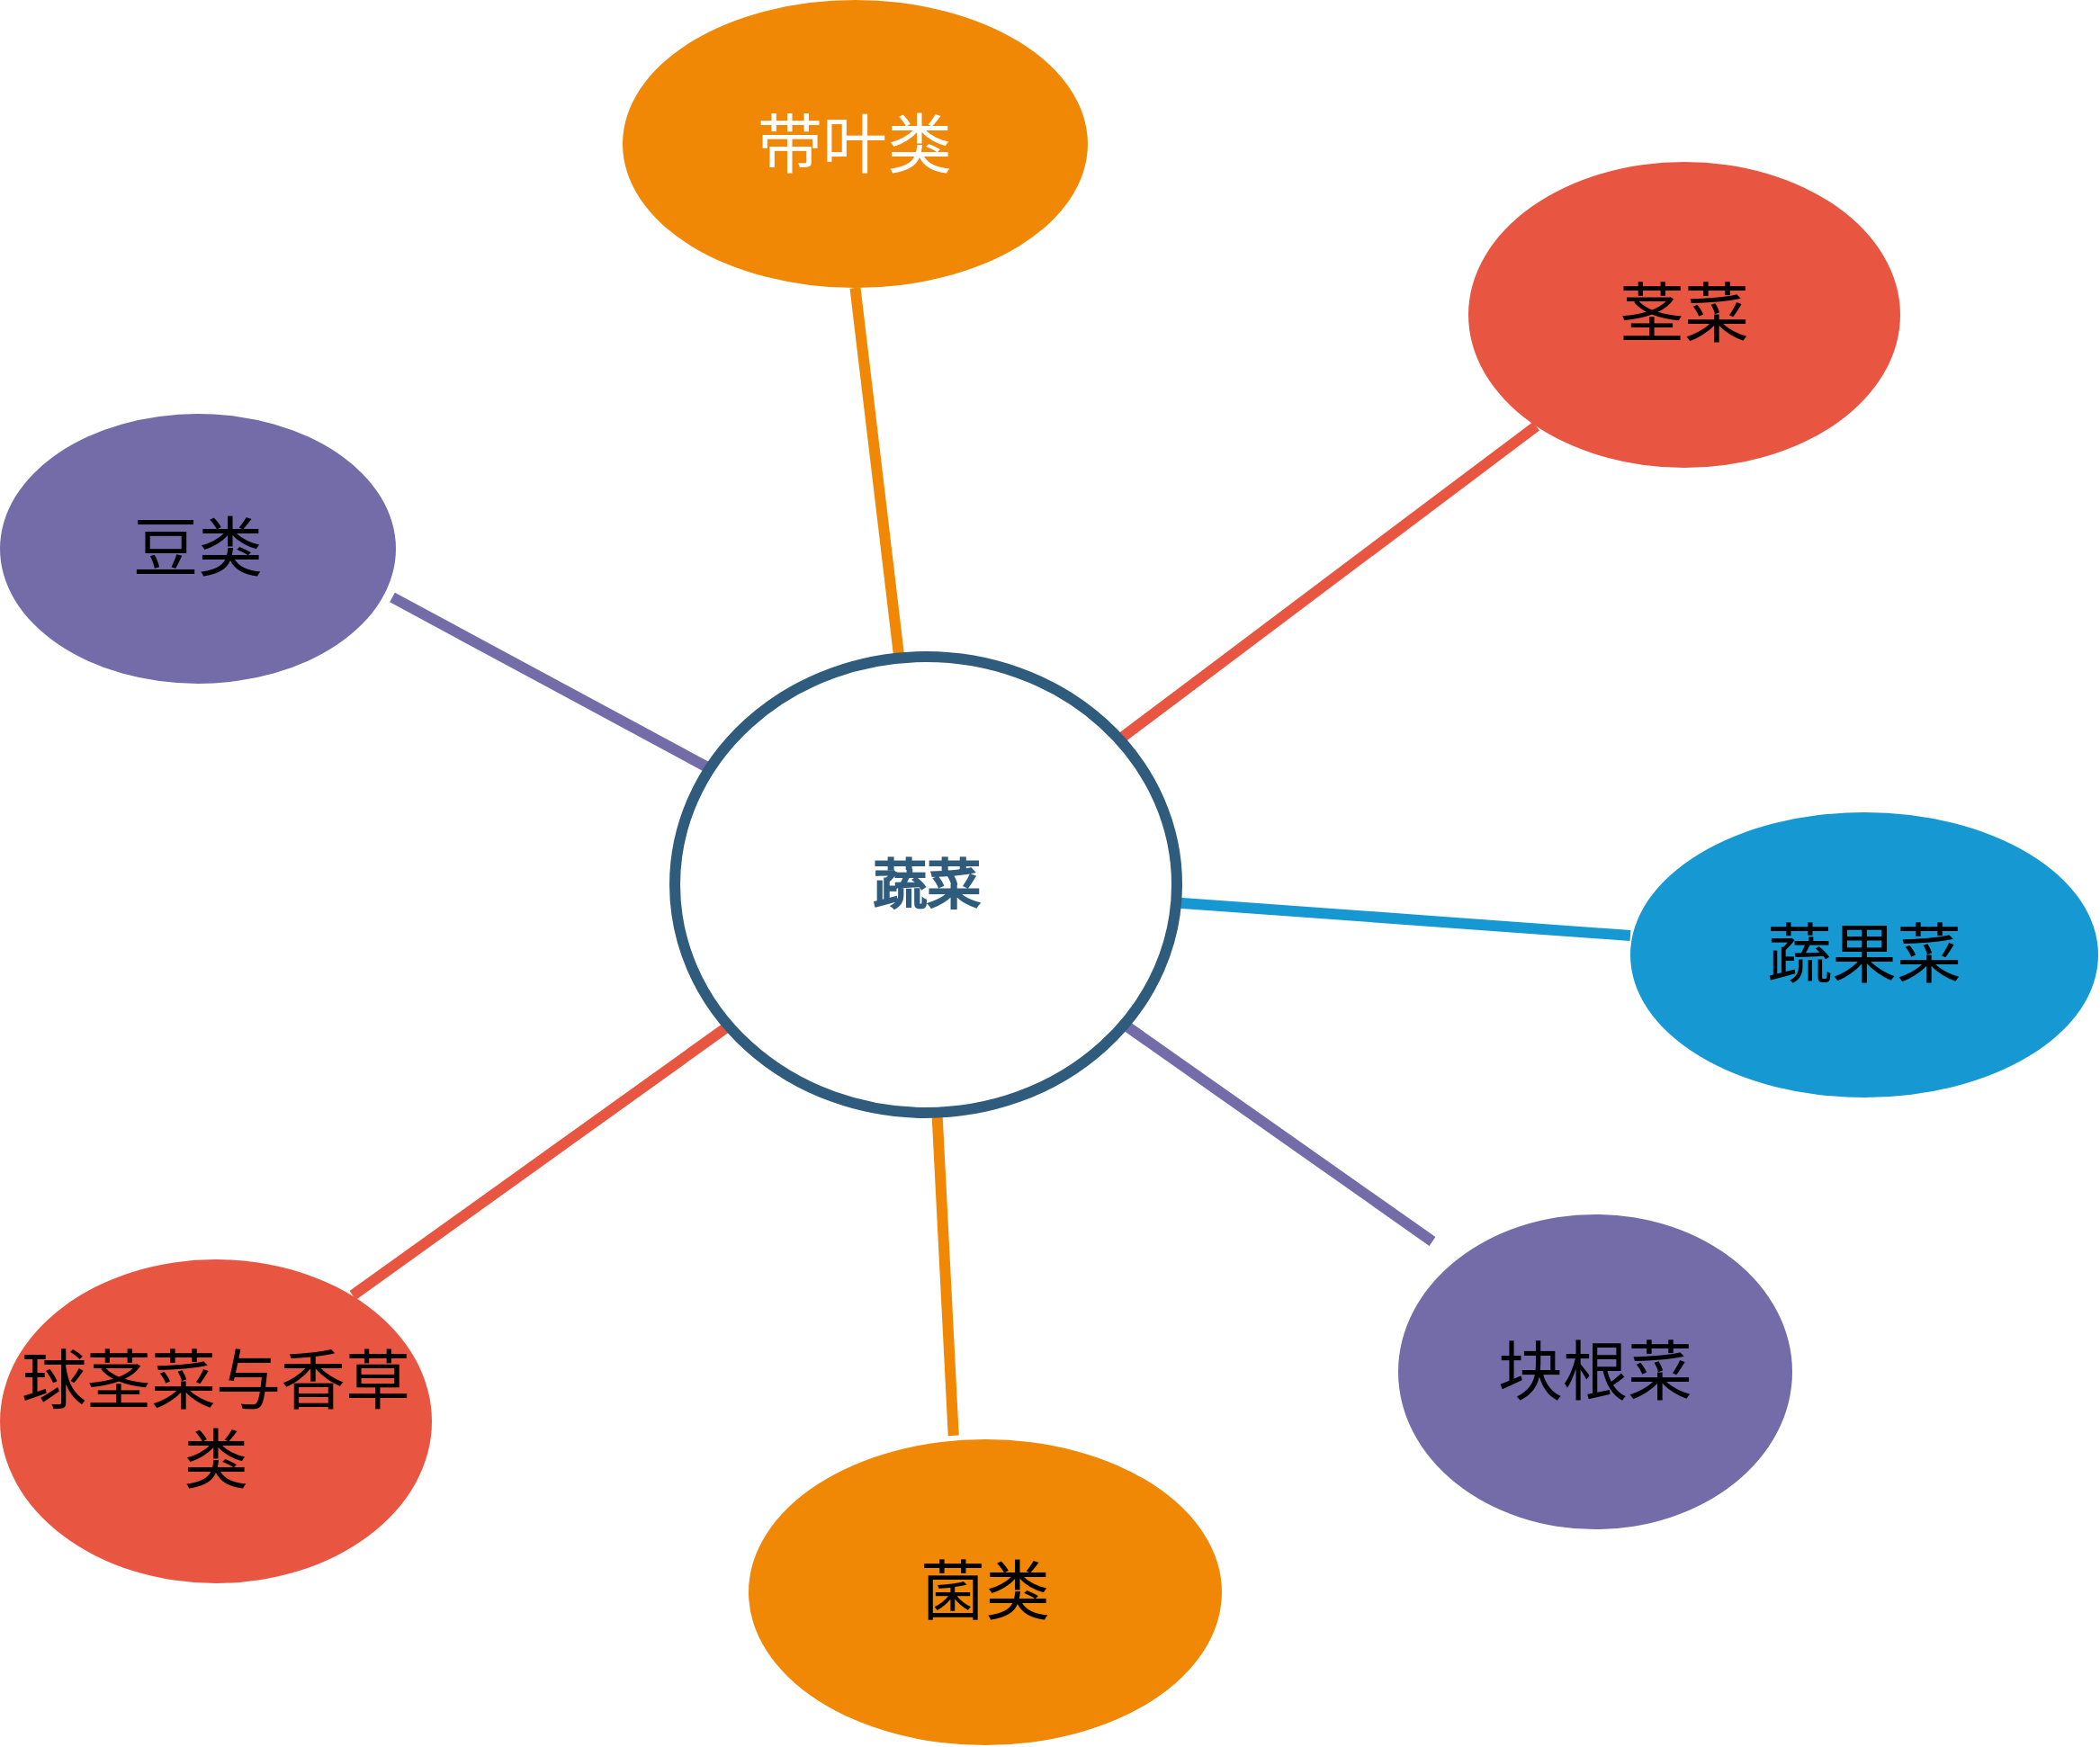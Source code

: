 <mxfile version="14.8.0" type="github">
  <diagram id="ExGmXfaIJiEvYNnNlEh4" name="Page-1">
    <mxGraphModel dx="1754" dy="1244" grid="1" gridSize="10" guides="1" tooltips="1" connect="1" arrows="1" fold="1" page="1" pageScale="1" pageWidth="827" pageHeight="1169" math="0" shadow="0">
      <root>
        <mxCell id="0" />
        <mxCell id="1" parent="0" />
        <mxCell id="UYbcN_BDr67hYqk4-ErK-9" value="&lt;font style=&quot;font-size: 36px&quot;&gt;带叶类&lt;/font&gt;" style="ellipse;whiteSpace=wrap;html=1;shadow=0;fontFamily=Helvetica;fontSize=20;fontColor=#FFFFFF;align=center;strokeWidth=3;fillColor=#F08705;strokeColor=none;gradientColor=none;" vertex="1" parent="1">
          <mxGeometry x="630" y="390" width="258.48" height="160" as="geometry" />
        </mxCell>
        <mxCell id="UYbcN_BDr67hYqk4-ErK-10" value="&lt;span style=&quot;color: rgb(0 , 0 , 0) ; font-family: &amp;#34;dengxian&amp;#34;&quot;&gt;&lt;font style=&quot;font-size: 36px&quot;&gt;茎菜&lt;/font&gt;&lt;/span&gt;&lt;span style=&quot;color: rgb(0 , 0 , 0) ; font-size: medium&quot;&gt;&lt;/span&gt;" style="ellipse;whiteSpace=wrap;html=1;shadow=0;fontFamily=Helvetica;fontSize=20;fontColor=#FFFFFF;align=center;strokeWidth=3;fillColor=#E85642;strokeColor=none;" vertex="1" parent="1">
          <mxGeometry x="1100" y="480" width="240" height="170" as="geometry" />
        </mxCell>
        <mxCell id="UYbcN_BDr67hYqk4-ErK-12" style="endArrow=none;strokeWidth=6;strokeColor=#f08705;html=1;entryX=0.5;entryY=1;entryDx=0;entryDy=0;" edge="1" parent="1" source="UYbcN_BDr67hYqk4-ErK-19" target="UYbcN_BDr67hYqk4-ErK-9">
          <mxGeometry relative="1" as="geometry">
            <mxPoint x="890" y="500" as="targetPoint" />
          </mxGeometry>
        </mxCell>
        <mxCell id="UYbcN_BDr67hYqk4-ErK-13" style="endArrow=none;strokeWidth=6;strokeColor=#E85642;html=1;" edge="1" parent="1" source="UYbcN_BDr67hYqk4-ErK-19" target="UYbcN_BDr67hYqk4-ErK-10">
          <mxGeometry relative="1" as="geometry">
            <mxPoint x="1220" y="640" as="targetPoint" />
          </mxGeometry>
        </mxCell>
        <mxCell id="UYbcN_BDr67hYqk4-ErK-14" style="endArrow=none;strokeWidth=6;strokeColor=#1699D3;html=1;" edge="1" parent="1" source="UYbcN_BDr67hYqk4-ErK-19">
          <mxGeometry relative="1" as="geometry">
            <mxPoint x="1190" y="910" as="targetPoint" />
          </mxGeometry>
        </mxCell>
        <mxCell id="UYbcN_BDr67hYqk4-ErK-15" style="endArrow=none;strokeWidth=6;strokeColor=#736CA8;html=1;entryX=0.991;entryY=0.68;entryDx=0;entryDy=0;entryPerimeter=0;" edge="1" parent="1" source="UYbcN_BDr67hYqk4-ErK-19" target="UYbcN_BDr67hYqk4-ErK-24">
          <mxGeometry relative="1" as="geometry">
            <mxPoint x="500" y="660" as="targetPoint" />
          </mxGeometry>
        </mxCell>
        <mxCell id="UYbcN_BDr67hYqk4-ErK-16" style="endArrow=none;strokeWidth=6;strokeColor=#736ca8;html=1;" edge="1" parent="1" source="UYbcN_BDr67hYqk4-ErK-19">
          <mxGeometry relative="1" as="geometry">
            <mxPoint x="1080" y="1080" as="targetPoint" />
          </mxGeometry>
        </mxCell>
        <mxCell id="UYbcN_BDr67hYqk4-ErK-17" value="" style="edgeStyle=none;endArrow=none;strokeWidth=6;strokeColor=#F08705;html=1;entryX=0.433;entryY=-0.012;entryDx=0;entryDy=0;entryPerimeter=0;" edge="1" parent="1" source="UYbcN_BDr67hYqk4-ErK-19" target="UYbcN_BDr67hYqk4-ErK-22">
          <mxGeometry x="-120.98" y="305" width="100" height="100" as="geometry">
            <mxPoint x="-120.98" y="405" as="sourcePoint" />
            <mxPoint x="850" y="1190" as="targetPoint" />
          </mxGeometry>
        </mxCell>
        <mxCell id="UYbcN_BDr67hYqk4-ErK-18" value="" style="edgeStyle=none;endArrow=none;strokeWidth=6;strokeColor=#E85642;html=1;" edge="1" parent="1" source="UYbcN_BDr67hYqk4-ErK-19">
          <mxGeometry x="-120.98" y="305" width="100" height="100" as="geometry">
            <mxPoint x="-120.98" y="405" as="sourcePoint" />
            <mxPoint x="480" y="1110" as="targetPoint" />
          </mxGeometry>
        </mxCell>
        <mxCell id="UYbcN_BDr67hYqk4-ErK-19" value="蔬菜" style="ellipse;whiteSpace=wrap;html=1;shadow=0;fontFamily=Helvetica;fontSize=30;fontColor=#2F5B7C;align=center;strokeColor=#2F5B7C;strokeWidth=6;fillColor=#FFFFFF;fontStyle=1;gradientColor=none;" vertex="1" parent="1">
          <mxGeometry x="659.02" y="755" width="279" height="253.5" as="geometry" />
        </mxCell>
        <mxCell id="UYbcN_BDr67hYqk4-ErK-21" value="&lt;span style=&quot;color: rgb(0 , 0 , 0) ; font-family: &amp;#34;dengxian&amp;#34;&quot;&gt;&lt;font style=&quot;font-size: 36px&quot;&gt;块根菜&lt;/font&gt;&lt;/span&gt;&lt;span style=&quot;color: rgb(0 , 0 , 0) ; font-size: medium&quot;&gt;&lt;/span&gt;" style="ellipse;whiteSpace=wrap;html=1;shadow=0;fontFamily=Helvetica;fontSize=20;fontColor=#FFFFFF;align=center;strokeWidth=3;fillColor=#736ca8;strokeColor=none;" vertex="1" parent="1">
          <mxGeometry x="1061" y="1065" width="219" height="175" as="geometry" />
        </mxCell>
        <mxCell id="UYbcN_BDr67hYqk4-ErK-22" value="&lt;span style=&quot;color: rgb(0 , 0 , 0) ; font-family: &amp;#34;dengxian&amp;#34;&quot;&gt;&lt;font style=&quot;font-size: 36px&quot;&gt;菌类&lt;/font&gt;&lt;/span&gt;&lt;span style=&quot;color: rgb(0 , 0 , 0) ; font-size: medium&quot;&gt;&lt;/span&gt;" style="ellipse;whiteSpace=wrap;html=1;shadow=0;fontFamily=Helvetica;fontSize=20;fontColor=#FFFFFF;align=center;strokeWidth=3;fillColor=#F08705;strokeColor=none;" vertex="1" parent="1">
          <mxGeometry x="700" y="1190" width="263" height="170" as="geometry" />
        </mxCell>
        <mxCell id="UYbcN_BDr67hYqk4-ErK-23" value="&lt;span style=&quot;color: rgb(0 , 0 , 0) ; font-family: &amp;#34;dengxian&amp;#34;&quot;&gt;&lt;font style=&quot;font-size: 36px&quot;&gt;球茎菜与香草类&lt;/font&gt;&lt;/span&gt;&lt;span style=&quot;color: rgb(0 , 0 , 0) ; font-size: medium&quot;&gt;&lt;/span&gt;" style="ellipse;whiteSpace=wrap;html=1;shadow=0;fontFamily=Helvetica;fontSize=20;fontColor=#FFFFFF;align=center;strokeWidth=3;fillColor=#E85642;strokeColor=none;" vertex="1" parent="1">
          <mxGeometry x="284" y="1090" width="240" height="180" as="geometry" />
        </mxCell>
        <mxCell id="UYbcN_BDr67hYqk4-ErK-24" value="&lt;span style=&quot;color: rgb(0 , 0 , 0) ; font-family: &amp;#34;dengxian&amp;#34;&quot;&gt;&lt;font style=&quot;font-size: 36px&quot;&gt;豆类&lt;/font&gt;&lt;/span&gt;&lt;span style=&quot;color: rgb(0 , 0 , 0) ; font-size: medium&quot;&gt;&lt;/span&gt;" style="ellipse;whiteSpace=wrap;html=1;shadow=0;fontFamily=Helvetica;fontSize=20;fontColor=#FFFFFF;align=center;strokeWidth=3;fillColor=#736ca8;strokeColor=none;" vertex="1" parent="1">
          <mxGeometry x="284" y="620" width="220" height="150" as="geometry" />
        </mxCell>
        <mxCell id="UYbcN_BDr67hYqk4-ErK-25" value="&lt;span style=&quot;color: rgb(0 , 0 , 0) ; font-family: &amp;#34;dengxian&amp;#34;&quot;&gt;&lt;font style=&quot;font-size: 36px&quot;&gt;蔬果菜&lt;/font&gt;&lt;/span&gt;&lt;span style=&quot;color: rgb(0 , 0 , 0) ; font-size: medium&quot;&gt;&lt;/span&gt;" style="ellipse;whiteSpace=wrap;html=1;shadow=0;fontFamily=Helvetica;fontSize=20;fontColor=#FFFFFF;align=center;strokeWidth=3;fillColor=#1699D3;strokeColor=none;" vertex="1" parent="1">
          <mxGeometry x="1190" y="841.5" width="260" height="158.5" as="geometry" />
        </mxCell>
      </root>
    </mxGraphModel>
  </diagram>
</mxfile>

